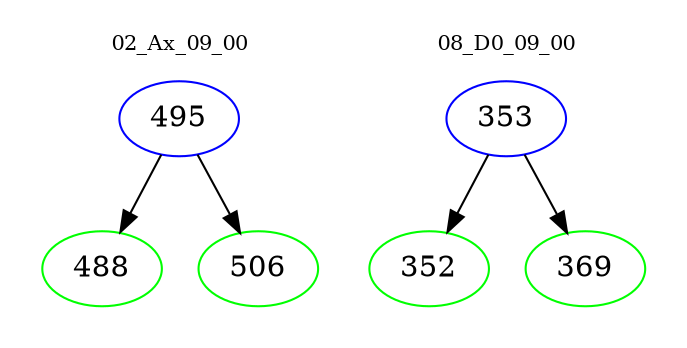 digraph{
subgraph cluster_0 {
color = white
label = "02_Ax_09_00";
fontsize=10;
T0_495 [label="495", color="blue"]
T0_495 -> T0_488 [color="black"]
T0_488 [label="488", color="green"]
T0_495 -> T0_506 [color="black"]
T0_506 [label="506", color="green"]
}
subgraph cluster_1 {
color = white
label = "08_D0_09_00";
fontsize=10;
T1_353 [label="353", color="blue"]
T1_353 -> T1_352 [color="black"]
T1_352 [label="352", color="green"]
T1_353 -> T1_369 [color="black"]
T1_369 [label="369", color="green"]
}
}
